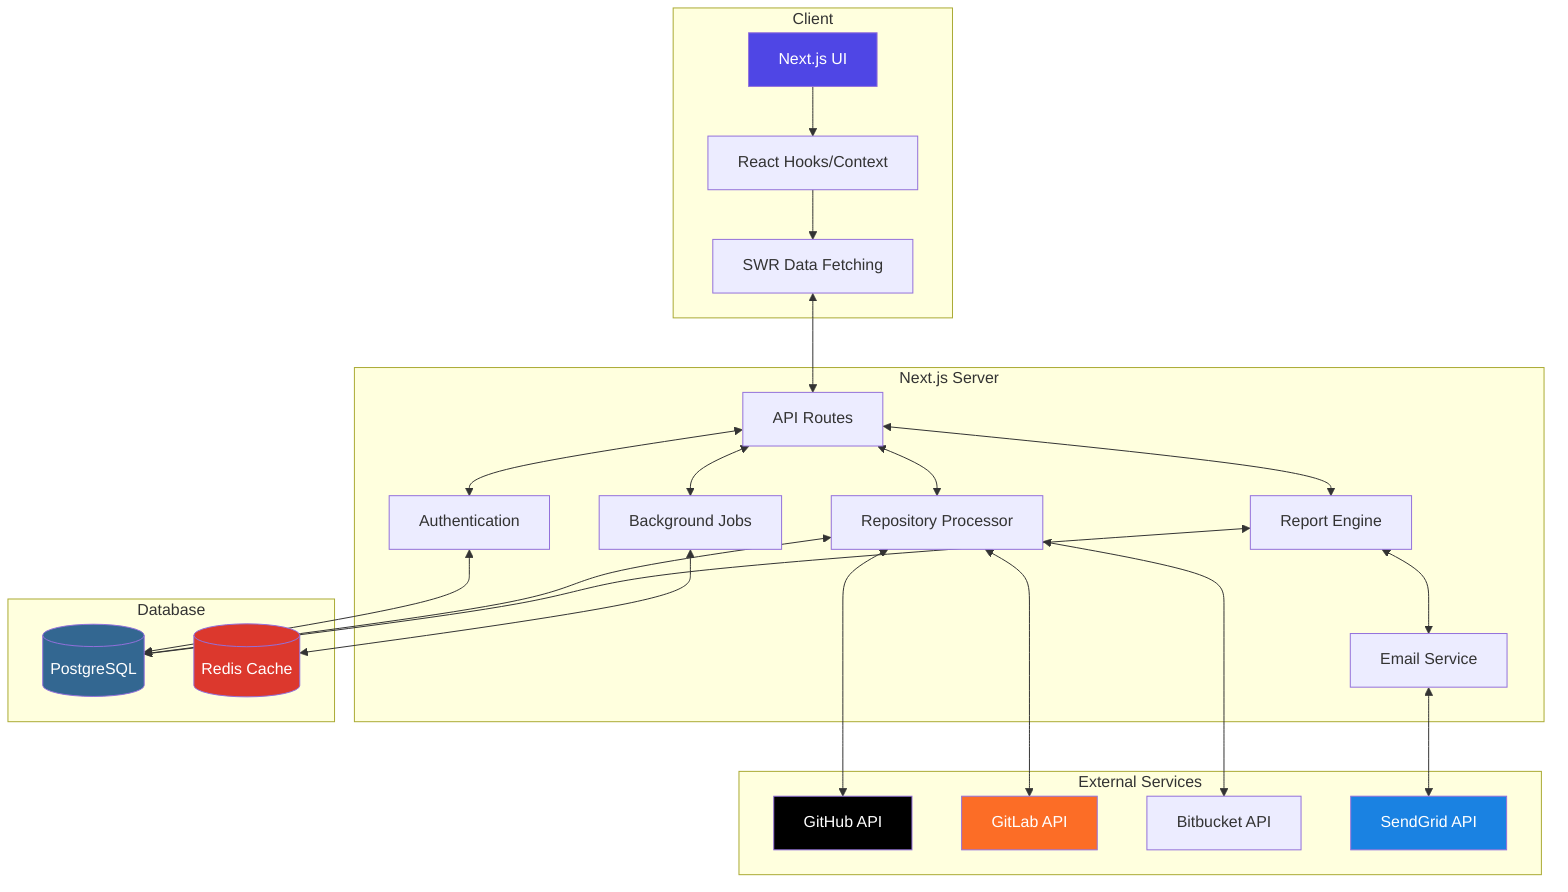 flowchart TB
    subgraph Client
        UI[Next.js UI]
        ReactHooks[React Hooks/Context]
        SWR[SWR Data Fetching]
    end

    subgraph "Next.js Server"
        API[API Routes]
        AuthSystem[Authentication]
        RepoProcessor[Repository Processor]
        ReportEngine[Report Engine]
        EmailService[Email Service]
        BackgroundJobs[Background Jobs]
    end

    subgraph Database
        Postgres[(PostgreSQL)]
        Redis[(Redis Cache)]
    end

    subgraph "External Services"
        GithubAPI[GitHub API]
        GitlabAPI[GitLab API]
        BitbucketAPI[Bitbucket API]
        SendGridAPI[SendGrid API]
    end

    UI --> ReactHooks
    ReactHooks --> SWR
    SWR <--> API

    API <--> AuthSystem
    API <--> RepoProcessor
    API <--> ReportEngine
    API <--> BackgroundJobs

    RepoProcessor <--> GithubAPI
    RepoProcessor <--> GitlabAPI
    RepoProcessor <--> BitbucketAPI

    ReportEngine <--> EmailService
    EmailService <--> SendGridAPI

    AuthSystem <--> Postgres
    RepoProcessor <--> Postgres
    ReportEngine <--> Postgres
    BackgroundJobs <--> Redis
    
    style UI fill:#4F46E5,color:#fff
    style Postgres fill:#336791,color:#fff
    style Redis fill:#DC382D,color:#fff
    style GithubAPI fill:#000000,color:#fff
    style GitlabAPI fill:#FC6D26,color:#fff
    style SendGridAPI fill:#1A82E2,color:#fff